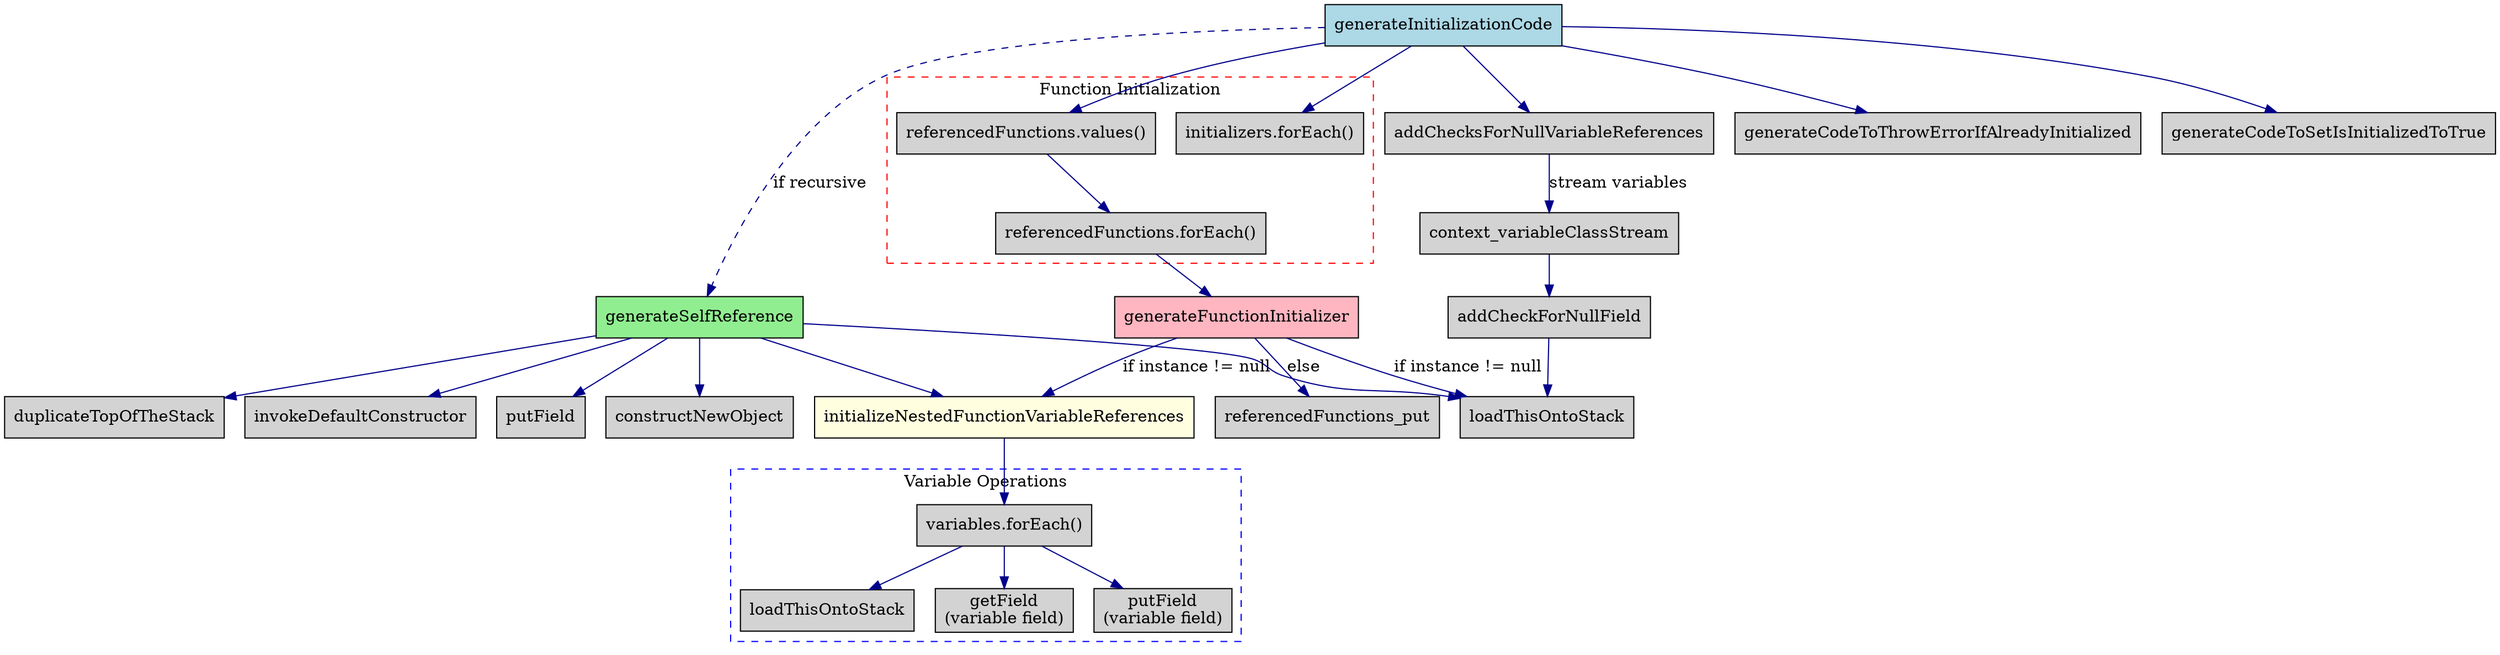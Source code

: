 digraph CallGraph {
    // Node styling
    node [shape=box, style=filled, fillcolor=lightgray];
    edge [color=darkblue];

    // Main methods
    generateInitializationCode [fillcolor=lightblue];
    generateSelfReference [fillcolor=lightgreen];
    generateFunctionInitializer [fillcolor=lightpink];
    initializeNestedFunctionVariableReferences [fillcolor=lightyellow];

    // Variable iteration subgraph
    subgraph cluster_variable_ops {
        label = "Variable Operations";
        style = dashed;
        color = blue;
        
        // Variable iteration nodes
        variables_forEach [label="variables.forEach()"];
        loadThisOntoStack_var [label="loadThisOntoStack"];
        getField_var [label="getField\n(variable field)"];
        putField_var [label="putField\n(variable field)"];
    }

    // Function initialization subgraph
    subgraph cluster_function_init {
        label = "Function Initialization";
        style = dashed;
        color = red;
        
        // Function nodes
        referencedFunctions_values [label="referencedFunctions.values()"];
        referencedFunctions_forEach [label="referencedFunctions.forEach()"];
        initializers_forEach [label="initializers.forEach()"];
    }

    // Main flow
    generateInitializationCode -> generateCodeToThrowErrorIfAlreadyInitialized;
    generateInitializationCode -> addChecksForNullVariableReferences;
    generateInitializationCode -> referencedFunctions_values;
    generateInitializationCode -> initializers_forEach;
    generateInitializationCode -> generateSelfReference [style=dashed, label="if recursive"];
    generateInitializationCode -> generateCodeToSetIsInitializedToTrue;

    // Variable checks flow
    addChecksForNullVariableReferences -> context_variableClassStream [label="stream variables"];
    context_variableClassStream -> addCheckForNullField;
    addCheckForNullField -> loadThisOntoStack;

    // Function initialization flow
    referencedFunctions_values -> referencedFunctions_forEach;
    referencedFunctions_forEach -> generateFunctionInitializer;

    // Variable iteration flow
    initializeNestedFunctionVariableReferences -> variables_forEach;
    variables_forEach -> loadThisOntoStack_var;
    variables_forEach -> getField_var;
    variables_forEach -> putField_var;

    // Self reference flow
    generateSelfReference -> loadThisOntoStack;
    generateSelfReference -> constructNewObject;
    generateSelfReference -> duplicateTopOfTheStack;
    generateSelfReference -> invokeDefaultConstructor;
    generateSelfReference -> putField;
    generateSelfReference -> initializeNestedFunctionVariableReferences;

    // Function initializer flow
    generateFunctionInitializer -> loadThisOntoStack [label="if instance != null"];
    generateFunctionInitializer -> initializeNestedFunctionVariableReferences [label="if instance != null"];
    generateFunctionInitializer -> referencedFunctions_put [label="else"];
}
